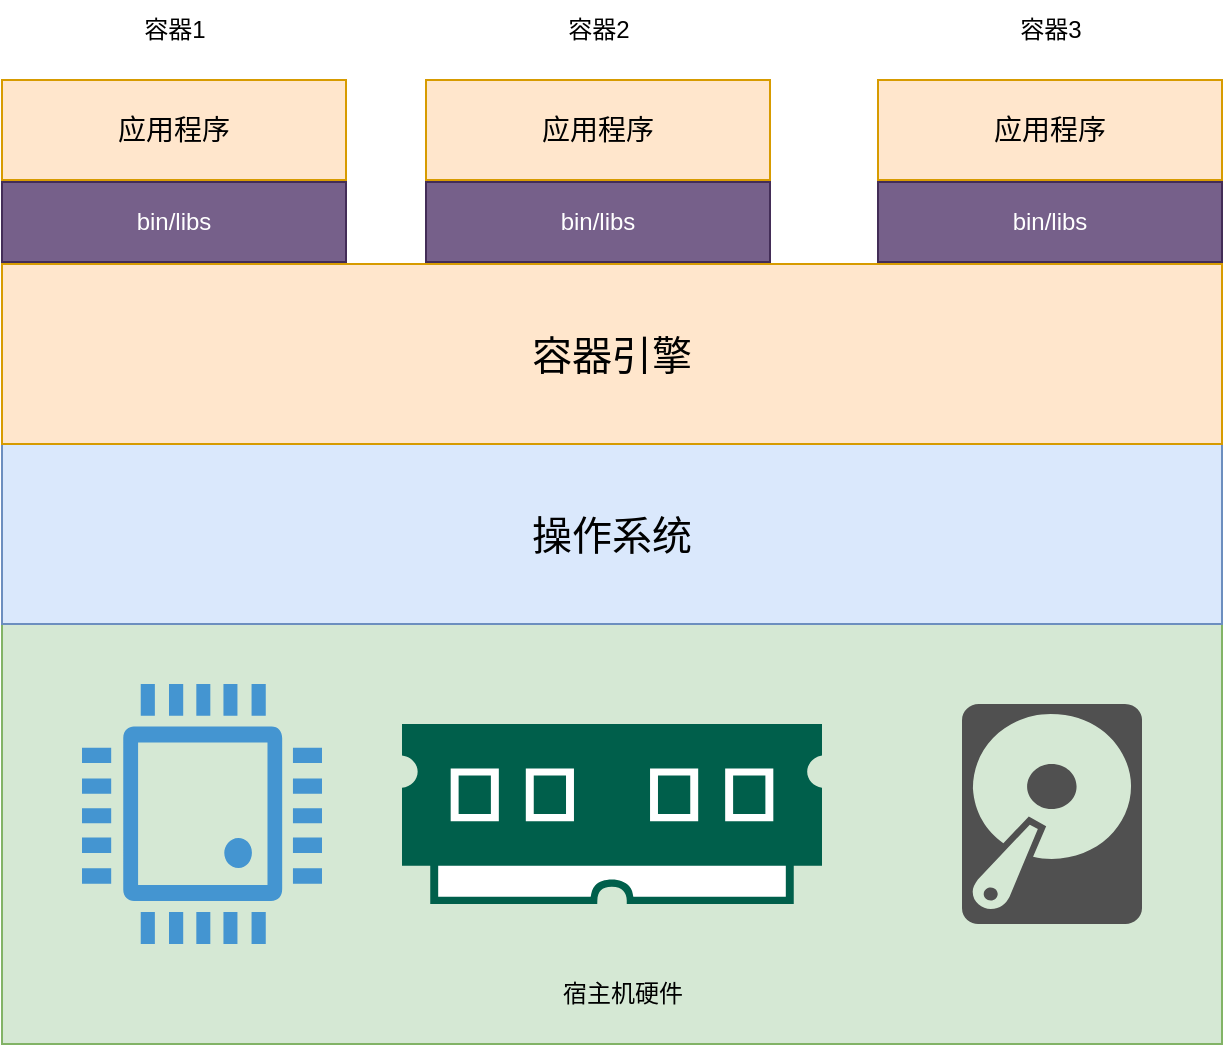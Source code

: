 <mxfile version="21.3.7" type="github">
  <diagram name="第 1 页" id="epg4yvFtYu8-jbwaVdcQ">
    <mxGraphModel dx="1980" dy="1151" grid="1" gridSize="10" guides="1" tooltips="1" connect="1" arrows="1" fold="1" page="1" pageScale="1" pageWidth="827" pageHeight="1169" math="0" shadow="0">
      <root>
        <mxCell id="0" />
        <mxCell id="1" parent="0" />
        <mxCell id="gwTlmzaOhiV_3lAnGddg-6" value="" style="rounded=0;whiteSpace=wrap;html=1;fillColor=#d5e8d4;strokeColor=#82b366;" parent="1" vertex="1">
          <mxGeometry x="108" y="710" width="610" height="210" as="geometry" />
        </mxCell>
        <mxCell id="gwTlmzaOhiV_3lAnGddg-2" value="" style="pointerEvents=1;shadow=0;dashed=0;html=1;strokeColor=none;fillColor=#4495D1;labelPosition=center;verticalLabelPosition=bottom;verticalAlign=top;align=center;outlineConnect=0;shape=mxgraph.veeam.cpu;" parent="1" vertex="1">
          <mxGeometry x="148" y="740" width="120" height="130" as="geometry" />
        </mxCell>
        <mxCell id="gwTlmzaOhiV_3lAnGddg-3" value="" style="sketch=0;pointerEvents=1;shadow=0;dashed=0;html=1;strokeColor=none;fillColor=#005F4B;labelPosition=center;verticalLabelPosition=bottom;verticalAlign=top;align=center;outlineConnect=0;shape=mxgraph.veeam2.ram;" parent="1" vertex="1">
          <mxGeometry x="308" y="760" width="210" height="90" as="geometry" />
        </mxCell>
        <mxCell id="gwTlmzaOhiV_3lAnGddg-4" value="" style="sketch=0;pointerEvents=1;shadow=0;dashed=0;html=1;strokeColor=none;fillColor=#505050;labelPosition=center;verticalLabelPosition=bottom;verticalAlign=top;outlineConnect=0;align=center;shape=mxgraph.office.devices.hard_disk;" parent="1" vertex="1">
          <mxGeometry x="588" y="750" width="90" height="110" as="geometry" />
        </mxCell>
        <mxCell id="gwTlmzaOhiV_3lAnGddg-5" value="宿主机硬件" style="text;html=1;align=center;verticalAlign=middle;resizable=0;points=[];autosize=1;strokeColor=none;fillColor=none;" parent="1" vertex="1">
          <mxGeometry x="378" y="880" width="80" height="30" as="geometry" />
        </mxCell>
        <mxCell id="gwTlmzaOhiV_3lAnGddg-7" value="&lt;font style=&quot;font-size: 20px;&quot;&gt;操作系统&lt;/font&gt;" style="rounded=0;whiteSpace=wrap;html=1;fillColor=#dae8fc;strokeColor=#6c8ebf;" parent="1" vertex="1">
          <mxGeometry x="108" y="620" width="610" height="90" as="geometry" />
        </mxCell>
        <mxCell id="gwTlmzaOhiV_3lAnGddg-8" value="&lt;font style=&quot;font-size: 20px;&quot;&gt;容器引擎&lt;/font&gt;" style="rounded=0;whiteSpace=wrap;html=1;fillColor=#ffe6cc;strokeColor=#d79b00;" parent="1" vertex="1">
          <mxGeometry x="108" y="530" width="610" height="90" as="geometry" />
        </mxCell>
        <mxCell id="gwTlmzaOhiV_3lAnGddg-18" value="&lt;span style=&quot;font-size: 14px;&quot;&gt;应用程序&lt;/span&gt;" style="rounded=0;whiteSpace=wrap;html=1;fillColor=#ffe6cc;strokeColor=#d79b00;" parent="1" vertex="1">
          <mxGeometry x="108" y="438" width="172" height="50" as="geometry" />
        </mxCell>
        <mxCell id="gwTlmzaOhiV_3lAnGddg-19" value="容器1" style="text;html=1;align=center;verticalAlign=middle;resizable=0;points=[];autosize=1;strokeColor=none;fillColor=none;" parent="1" vertex="1">
          <mxGeometry x="169" y="398" width="50" height="30" as="geometry" />
        </mxCell>
        <mxCell id="gwTlmzaOhiV_3lAnGddg-26" value="&lt;span style=&quot;font-size: 14px;&quot;&gt;应用程序&lt;/span&gt;" style="rounded=0;whiteSpace=wrap;html=1;fillColor=#ffe6cc;strokeColor=#d79b00;" parent="1" vertex="1">
          <mxGeometry x="320" y="438" width="172" height="50" as="geometry" />
        </mxCell>
        <mxCell id="gwTlmzaOhiV_3lAnGddg-27" value="容器2" style="text;html=1;align=center;verticalAlign=middle;resizable=0;points=[];autosize=1;strokeColor=none;fillColor=none;" parent="1" vertex="1">
          <mxGeometry x="381" y="398" width="50" height="30" as="geometry" />
        </mxCell>
        <mxCell id="gwTlmzaOhiV_3lAnGddg-34" value="&lt;span style=&quot;font-size: 14px;&quot;&gt;应用程序&lt;/span&gt;" style="rounded=0;whiteSpace=wrap;html=1;fillColor=#ffe6cc;strokeColor=#d79b00;" parent="1" vertex="1">
          <mxGeometry x="546" y="438" width="172" height="50" as="geometry" />
        </mxCell>
        <mxCell id="gwTlmzaOhiV_3lAnGddg-35" value="容器3" style="text;html=1;align=center;verticalAlign=middle;resizable=0;points=[];autosize=1;strokeColor=none;fillColor=none;" parent="1" vertex="1">
          <mxGeometry x="607" y="398" width="50" height="30" as="geometry" />
        </mxCell>
        <mxCell id="gwTlmzaOhiV_3lAnGddg-36" value="&lt;font style=&quot;font-size: 12px;&quot;&gt;bin/libs&lt;/font&gt;" style="rounded=0;whiteSpace=wrap;html=1;fillColor=#76608a;strokeColor=#432D57;fontColor=#ffffff;strokeWidth=1;" parent="1" vertex="1">
          <mxGeometry x="108" y="489" width="172" height="40" as="geometry" />
        </mxCell>
        <mxCell id="gwTlmzaOhiV_3lAnGddg-37" value="&lt;font style=&quot;font-size: 12px;&quot;&gt;bin/libs&lt;/font&gt;" style="rounded=0;whiteSpace=wrap;html=1;fillColor=#76608a;strokeColor=#432D57;fontColor=#ffffff;strokeWidth=1;" parent="1" vertex="1">
          <mxGeometry x="320" y="489" width="172" height="40" as="geometry" />
        </mxCell>
        <mxCell id="gwTlmzaOhiV_3lAnGddg-38" value="&lt;font style=&quot;font-size: 12px;&quot;&gt;bin/libs&lt;/font&gt;" style="rounded=0;whiteSpace=wrap;html=1;fillColor=#76608a;strokeColor=#432D57;fontColor=#ffffff;strokeWidth=1;" parent="1" vertex="1">
          <mxGeometry x="546" y="489" width="172" height="40" as="geometry" />
        </mxCell>
      </root>
    </mxGraphModel>
  </diagram>
</mxfile>
